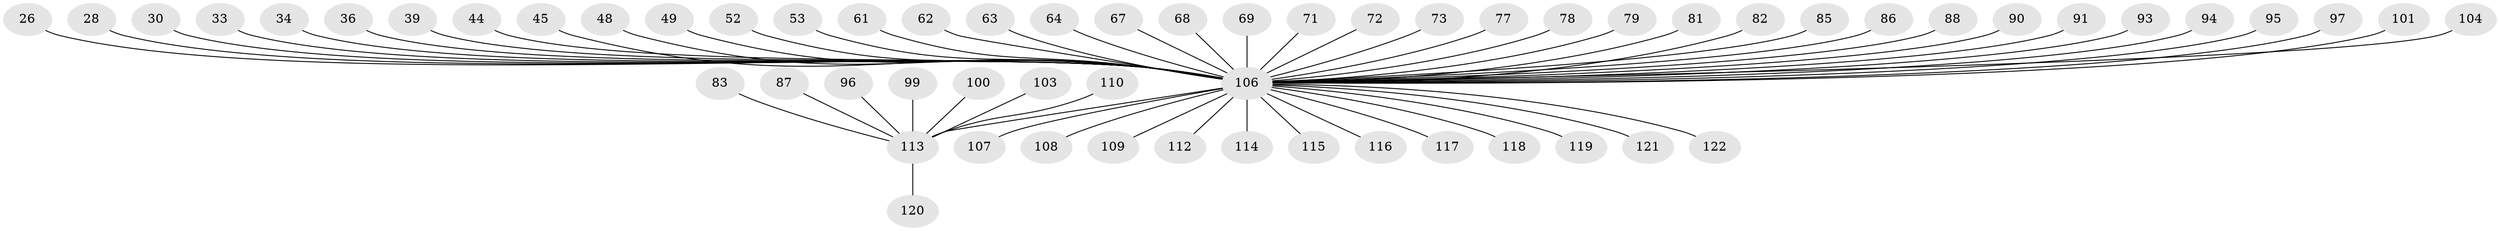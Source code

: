 // original degree distribution, {10: 0.00819672131147541, 2: 0.19672131147540983, 6: 0.02459016393442623, 13: 0.01639344262295082, 11: 0.00819672131147541, 3: 0.06557377049180328, 1: 0.639344262295082, 9: 0.01639344262295082, 5: 0.00819672131147541, 4: 0.01639344262295082}
// Generated by graph-tools (version 1.1) at 2025/48/03/09/25 04:48:39]
// undirected, 61 vertices, 60 edges
graph export_dot {
graph [start="1"]
  node [color=gray90,style=filled];
  26;
  28;
  30;
  33;
  34;
  36;
  39;
  44;
  45;
  48;
  49;
  52;
  53;
  61;
  62;
  63;
  64;
  67;
  68;
  69;
  71;
  72;
  73;
  77;
  78;
  79;
  81;
  82;
  83;
  85 [super="+80"];
  86;
  87 [super="+76"];
  88;
  90;
  91;
  93;
  94;
  95;
  96;
  97;
  99;
  100 [super="+89"];
  101;
  103;
  104;
  106 [super="+8+56+105+16+25"];
  107;
  108 [super="+32+47"];
  109;
  110;
  112;
  113 [super="+84+70"];
  114 [super="+74+111"];
  115;
  116;
  117;
  118 [super="+54"];
  119;
  120 [super="+41"];
  121;
  122 [super="+57+102"];
  26 -- 106;
  28 -- 106;
  30 -- 106;
  33 -- 106;
  34 -- 106;
  36 -- 106;
  39 -- 106;
  44 -- 106;
  45 -- 106;
  48 -- 106;
  49 -- 106;
  52 -- 106;
  53 -- 106;
  61 -- 106;
  62 -- 106;
  63 -- 106;
  64 -- 106;
  67 -- 106;
  68 -- 106;
  69 -- 106;
  71 -- 106;
  72 -- 106;
  73 -- 106;
  77 -- 106;
  78 -- 106;
  79 -- 106;
  81 -- 106;
  82 -- 106;
  83 -- 113;
  85 -- 106;
  86 -- 106;
  87 -- 113;
  88 -- 106;
  90 -- 106;
  91 -- 106;
  93 -- 106;
  94 -- 106;
  95 -- 106;
  96 -- 113;
  97 -- 106;
  99 -- 113;
  100 -- 113;
  101 -- 106;
  103 -- 113;
  104 -- 106;
  106 -- 113 [weight=3];
  106 -- 108;
  106 -- 115;
  106 -- 117;
  106 -- 107;
  106 -- 109;
  106 -- 112;
  106 -- 114;
  106 -- 116;
  106 -- 119;
  106 -- 121;
  106 -- 118;
  106 -- 122;
  110 -- 113;
  113 -- 120;
}

